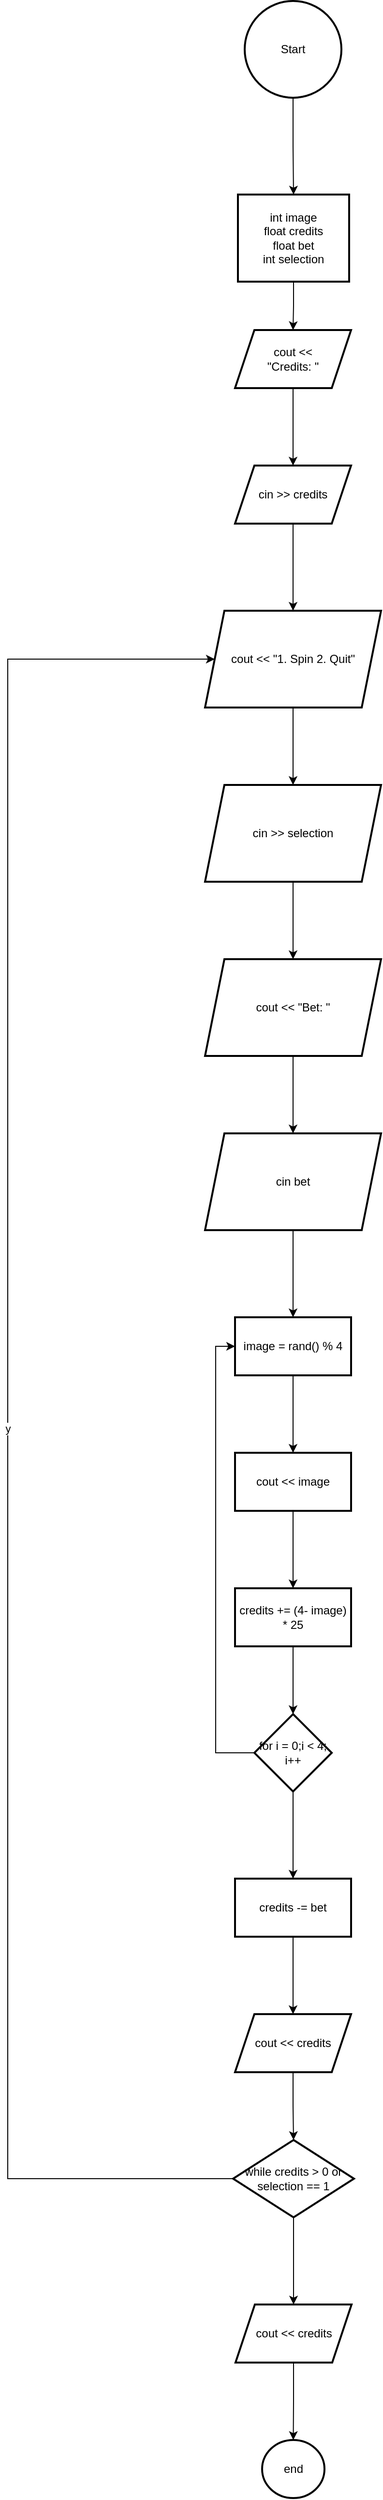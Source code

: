 <mxfile version="13.10.0" type="github">
  <diagram id="K-gN0OQAFksVMiiZGABF" name="Page-1">
    <mxGraphModel dx="1422" dy="1904" grid="1" gridSize="10" guides="1" tooltips="1" connect="1" arrows="1" fold="1" page="1" pageScale="1" pageWidth="850" pageHeight="1100" math="0" shadow="0">
      <root>
        <mxCell id="0" />
        <mxCell id="1" parent="0" />
        <mxCell id="P_IVHD_gfc_UbGdAkl6g-3" value="" style="edgeStyle=orthogonalEdgeStyle;rounded=0;orthogonalLoop=1;jettySize=auto;html=1;" edge="1" parent="1" source="P_IVHD_gfc_UbGdAkl6g-1" target="P_IVHD_gfc_UbGdAkl6g-2">
          <mxGeometry relative="1" as="geometry" />
        </mxCell>
        <mxCell id="P_IVHD_gfc_UbGdAkl6g-1" value="Start" style="strokeWidth=2;html=1;shape=mxgraph.flowchart.start_2;whiteSpace=wrap;" vertex="1" parent="1">
          <mxGeometry x="375" width="100" height="100" as="geometry" />
        </mxCell>
        <mxCell id="P_IVHD_gfc_UbGdAkl6g-5" value="" style="edgeStyle=orthogonalEdgeStyle;rounded=0;orthogonalLoop=1;jettySize=auto;html=1;" edge="1" parent="1" source="P_IVHD_gfc_UbGdAkl6g-2" target="P_IVHD_gfc_UbGdAkl6g-4">
          <mxGeometry relative="1" as="geometry" />
        </mxCell>
        <mxCell id="P_IVHD_gfc_UbGdAkl6g-2" value="int image&lt;br&gt;float credits&lt;br&gt;float bet&lt;br&gt;int selection" style="whiteSpace=wrap;html=1;strokeWidth=2;" vertex="1" parent="1">
          <mxGeometry x="368" y="200" width="115" height="90" as="geometry" />
        </mxCell>
        <mxCell id="P_IVHD_gfc_UbGdAkl6g-7" value="" style="edgeStyle=orthogonalEdgeStyle;rounded=0;orthogonalLoop=1;jettySize=auto;html=1;" edge="1" parent="1" source="P_IVHD_gfc_UbGdAkl6g-4" target="P_IVHD_gfc_UbGdAkl6g-6">
          <mxGeometry relative="1" as="geometry" />
        </mxCell>
        <mxCell id="P_IVHD_gfc_UbGdAkl6g-4" value="cout &amp;lt;&amp;lt; &lt;br&gt;&quot;Credits: &quot;" style="shape=parallelogram;perimeter=parallelogramPerimeter;whiteSpace=wrap;html=1;fixedSize=1;strokeWidth=2;" vertex="1" parent="1">
          <mxGeometry x="365" y="340" width="120" height="60" as="geometry" />
        </mxCell>
        <mxCell id="P_IVHD_gfc_UbGdAkl6g-9" value="" style="edgeStyle=orthogonalEdgeStyle;rounded=0;orthogonalLoop=1;jettySize=auto;html=1;" edge="1" parent="1" source="P_IVHD_gfc_UbGdAkl6g-6" target="P_IVHD_gfc_UbGdAkl6g-8">
          <mxGeometry relative="1" as="geometry" />
        </mxCell>
        <mxCell id="P_IVHD_gfc_UbGdAkl6g-6" value="cin &amp;gt;&amp;gt; credits" style="shape=parallelogram;perimeter=parallelogramPerimeter;whiteSpace=wrap;html=1;fixedSize=1;strokeWidth=2;" vertex="1" parent="1">
          <mxGeometry x="365" y="480" width="120" height="60" as="geometry" />
        </mxCell>
        <mxCell id="P_IVHD_gfc_UbGdAkl6g-11" value="" style="edgeStyle=orthogonalEdgeStyle;rounded=0;orthogonalLoop=1;jettySize=auto;html=1;" edge="1" parent="1" source="P_IVHD_gfc_UbGdAkl6g-8" target="P_IVHD_gfc_UbGdAkl6g-10">
          <mxGeometry relative="1" as="geometry" />
        </mxCell>
        <mxCell id="P_IVHD_gfc_UbGdAkl6g-8" value="cout &amp;lt;&amp;lt; &quot;1. Spin 2. Quit&quot;" style="shape=parallelogram;perimeter=parallelogramPerimeter;whiteSpace=wrap;html=1;fixedSize=1;strokeWidth=2;" vertex="1" parent="1">
          <mxGeometry x="334" y="630" width="182" height="100" as="geometry" />
        </mxCell>
        <mxCell id="P_IVHD_gfc_UbGdAkl6g-36" value="" style="edgeStyle=orthogonalEdgeStyle;rounded=0;orthogonalLoop=1;jettySize=auto;html=1;" edge="1" parent="1" source="P_IVHD_gfc_UbGdAkl6g-10" target="P_IVHD_gfc_UbGdAkl6g-35">
          <mxGeometry relative="1" as="geometry" />
        </mxCell>
        <mxCell id="P_IVHD_gfc_UbGdAkl6g-10" value="cin &amp;gt;&amp;gt; selection" style="shape=parallelogram;perimeter=parallelogramPerimeter;whiteSpace=wrap;html=1;fixedSize=1;strokeWidth=2;" vertex="1" parent="1">
          <mxGeometry x="334" y="810" width="182" height="100" as="geometry" />
        </mxCell>
        <mxCell id="P_IVHD_gfc_UbGdAkl6g-44" value="" style="edgeStyle=orthogonalEdgeStyle;rounded=0;orthogonalLoop=1;jettySize=auto;html=1;" edge="1" parent="1" source="P_IVHD_gfc_UbGdAkl6g-12" target="P_IVHD_gfc_UbGdAkl6g-43">
          <mxGeometry relative="1" as="geometry" />
        </mxCell>
        <mxCell id="P_IVHD_gfc_UbGdAkl6g-12" value="image = rand() % 4" style="whiteSpace=wrap;html=1;strokeWidth=2;" vertex="1" parent="1">
          <mxGeometry x="365" y="1360" width="120" height="60" as="geometry" />
        </mxCell>
        <mxCell id="P_IVHD_gfc_UbGdAkl6g-38" value="" style="edgeStyle=orthogonalEdgeStyle;rounded=0;orthogonalLoop=1;jettySize=auto;html=1;" edge="1" parent="1" source="P_IVHD_gfc_UbGdAkl6g-35" target="P_IVHD_gfc_UbGdAkl6g-37">
          <mxGeometry relative="1" as="geometry" />
        </mxCell>
        <mxCell id="P_IVHD_gfc_UbGdAkl6g-35" value="cout &amp;lt;&amp;lt; &quot;Bet: &quot;" style="shape=parallelogram;perimeter=parallelogramPerimeter;whiteSpace=wrap;html=1;fixedSize=1;strokeWidth=2;" vertex="1" parent="1">
          <mxGeometry x="334" y="990" width="182" height="100" as="geometry" />
        </mxCell>
        <mxCell id="P_IVHD_gfc_UbGdAkl6g-39" style="edgeStyle=orthogonalEdgeStyle;rounded=0;orthogonalLoop=1;jettySize=auto;html=1;exitX=0.5;exitY=1;exitDx=0;exitDy=0;entryX=0.5;entryY=0;entryDx=0;entryDy=0;" edge="1" parent="1" source="P_IVHD_gfc_UbGdAkl6g-37" target="P_IVHD_gfc_UbGdAkl6g-12">
          <mxGeometry relative="1" as="geometry" />
        </mxCell>
        <mxCell id="P_IVHD_gfc_UbGdAkl6g-37" value="cin bet" style="shape=parallelogram;perimeter=parallelogramPerimeter;whiteSpace=wrap;html=1;fixedSize=1;strokeWidth=2;" vertex="1" parent="1">
          <mxGeometry x="334" y="1170" width="182" height="100" as="geometry" />
        </mxCell>
        <mxCell id="P_IVHD_gfc_UbGdAkl6g-46" value="" style="edgeStyle=orthogonalEdgeStyle;rounded=0;orthogonalLoop=1;jettySize=auto;html=1;" edge="1" parent="1" source="P_IVHD_gfc_UbGdAkl6g-43" target="P_IVHD_gfc_UbGdAkl6g-45">
          <mxGeometry relative="1" as="geometry" />
        </mxCell>
        <mxCell id="P_IVHD_gfc_UbGdAkl6g-43" value="cout &amp;lt;&amp;lt; image" style="whiteSpace=wrap;html=1;strokeWidth=2;" vertex="1" parent="1">
          <mxGeometry x="365" y="1500" width="120" height="60" as="geometry" />
        </mxCell>
        <mxCell id="P_IVHD_gfc_UbGdAkl6g-48" value="" style="edgeStyle=orthogonalEdgeStyle;rounded=0;orthogonalLoop=1;jettySize=auto;html=1;" edge="1" parent="1" source="P_IVHD_gfc_UbGdAkl6g-45" target="P_IVHD_gfc_UbGdAkl6g-47">
          <mxGeometry relative="1" as="geometry" />
        </mxCell>
        <mxCell id="P_IVHD_gfc_UbGdAkl6g-45" value="credits += (4- image) * 25" style="whiteSpace=wrap;html=1;strokeWidth=2;" vertex="1" parent="1">
          <mxGeometry x="365" y="1640" width="120" height="60" as="geometry" />
        </mxCell>
        <mxCell id="P_IVHD_gfc_UbGdAkl6g-49" style="edgeStyle=orthogonalEdgeStyle;rounded=0;orthogonalLoop=1;jettySize=auto;html=1;exitX=0;exitY=0.5;exitDx=0;exitDy=0;entryX=0;entryY=0.5;entryDx=0;entryDy=0;" edge="1" parent="1" source="P_IVHD_gfc_UbGdAkl6g-47" target="P_IVHD_gfc_UbGdAkl6g-12">
          <mxGeometry relative="1" as="geometry" />
        </mxCell>
        <mxCell id="P_IVHD_gfc_UbGdAkl6g-53" value="" style="edgeStyle=orthogonalEdgeStyle;rounded=0;orthogonalLoop=1;jettySize=auto;html=1;" edge="1" parent="1" source="P_IVHD_gfc_UbGdAkl6g-47" target="P_IVHD_gfc_UbGdAkl6g-52">
          <mxGeometry relative="1" as="geometry" />
        </mxCell>
        <mxCell id="P_IVHD_gfc_UbGdAkl6g-47" value="for i = 0;i &amp;lt; 4;&lt;br&gt;i++" style="rhombus;whiteSpace=wrap;html=1;strokeWidth=2;" vertex="1" parent="1">
          <mxGeometry x="385" y="1770" width="80" height="80" as="geometry" />
        </mxCell>
        <mxCell id="P_IVHD_gfc_UbGdAkl6g-55" value="" style="edgeStyle=orthogonalEdgeStyle;rounded=0;orthogonalLoop=1;jettySize=auto;html=1;" edge="1" parent="1" source="P_IVHD_gfc_UbGdAkl6g-52" target="P_IVHD_gfc_UbGdAkl6g-54">
          <mxGeometry relative="1" as="geometry" />
        </mxCell>
        <mxCell id="P_IVHD_gfc_UbGdAkl6g-52" value="credits -= bet" style="whiteSpace=wrap;html=1;strokeWidth=2;" vertex="1" parent="1">
          <mxGeometry x="365" y="1940" width="120" height="60" as="geometry" />
        </mxCell>
        <mxCell id="P_IVHD_gfc_UbGdAkl6g-61" value="" style="edgeStyle=orthogonalEdgeStyle;rounded=0;orthogonalLoop=1;jettySize=auto;html=1;" edge="1" parent="1" source="P_IVHD_gfc_UbGdAkl6g-54" target="P_IVHD_gfc_UbGdAkl6g-60">
          <mxGeometry relative="1" as="geometry" />
        </mxCell>
        <mxCell id="P_IVHD_gfc_UbGdAkl6g-54" value="cout &amp;lt;&amp;lt; credits" style="shape=parallelogram;perimeter=parallelogramPerimeter;whiteSpace=wrap;html=1;fixedSize=1;strokeWidth=2;" vertex="1" parent="1">
          <mxGeometry x="365" y="2080" width="120" height="60" as="geometry" />
        </mxCell>
        <mxCell id="P_IVHD_gfc_UbGdAkl6g-65" value="y" style="edgeStyle=orthogonalEdgeStyle;rounded=0;orthogonalLoop=1;jettySize=auto;html=1;exitX=0;exitY=0.5;exitDx=0;exitDy=0;entryX=0;entryY=0.5;entryDx=0;entryDy=0;" edge="1" parent="1" source="P_IVHD_gfc_UbGdAkl6g-60" target="P_IVHD_gfc_UbGdAkl6g-8">
          <mxGeometry relative="1" as="geometry">
            <Array as="points">
              <mxPoint x="130" y="2250" />
              <mxPoint x="130" y="680" />
            </Array>
          </mxGeometry>
        </mxCell>
        <mxCell id="P_IVHD_gfc_UbGdAkl6g-67" value="" style="edgeStyle=orthogonalEdgeStyle;rounded=0;orthogonalLoop=1;jettySize=auto;html=1;" edge="1" parent="1" source="P_IVHD_gfc_UbGdAkl6g-60" target="P_IVHD_gfc_UbGdAkl6g-66">
          <mxGeometry relative="1" as="geometry" />
        </mxCell>
        <mxCell id="P_IVHD_gfc_UbGdAkl6g-60" value="while credits &amp;gt; 0 or selection == 1" style="rhombus;whiteSpace=wrap;html=1;strokeWidth=2;" vertex="1" parent="1">
          <mxGeometry x="363" y="2210" width="125" height="80" as="geometry" />
        </mxCell>
        <mxCell id="P_IVHD_gfc_UbGdAkl6g-69" value="" style="edgeStyle=orthogonalEdgeStyle;rounded=0;orthogonalLoop=1;jettySize=auto;html=1;" edge="1" parent="1" source="P_IVHD_gfc_UbGdAkl6g-66" target="P_IVHD_gfc_UbGdAkl6g-68">
          <mxGeometry relative="1" as="geometry" />
        </mxCell>
        <mxCell id="P_IVHD_gfc_UbGdAkl6g-66" value="cout &amp;lt;&amp;lt; credits" style="shape=parallelogram;perimeter=parallelogramPerimeter;whiteSpace=wrap;html=1;fixedSize=1;strokeWidth=2;" vertex="1" parent="1">
          <mxGeometry x="365.5" y="2380" width="120" height="60" as="geometry" />
        </mxCell>
        <mxCell id="P_IVHD_gfc_UbGdAkl6g-68" value="end" style="ellipse;whiteSpace=wrap;html=1;strokeWidth=2;" vertex="1" parent="1">
          <mxGeometry x="393" y="2520" width="64.5" height="60" as="geometry" />
        </mxCell>
      </root>
    </mxGraphModel>
  </diagram>
</mxfile>
